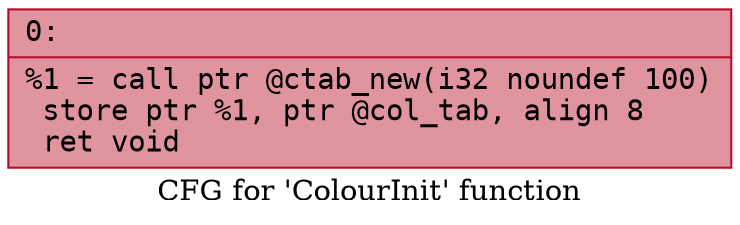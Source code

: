 digraph "CFG for 'ColourInit' function" {
	label="CFG for 'ColourInit' function";

	Node0x6000006cdbd0 [shape=record,color="#b70d28ff", style=filled, fillcolor="#b70d2870" fontname="Courier",label="{0:\l|  %1 = call ptr @ctab_new(i32 noundef 100)\l  store ptr %1, ptr @col_tab, align 8\l  ret void\l}"];
}
